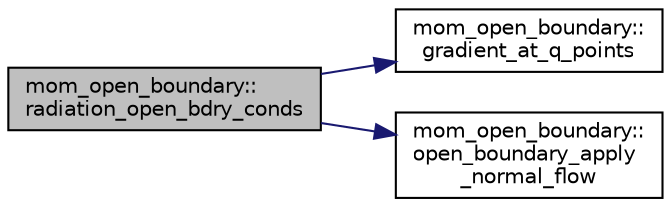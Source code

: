 digraph "mom_open_boundary::radiation_open_bdry_conds"
{
 // INTERACTIVE_SVG=YES
 // LATEX_PDF_SIZE
  edge [fontname="Helvetica",fontsize="10",labelfontname="Helvetica",labelfontsize="10"];
  node [fontname="Helvetica",fontsize="10",shape=record];
  rankdir="LR";
  Node1 [label="mom_open_boundary::\lradiation_open_bdry_conds",height=0.2,width=0.4,color="black", fillcolor="grey75", style="filled", fontcolor="black",tooltip="Apply radiation conditions to 3D u,v at open boundaries."];
  Node1 -> Node2 [color="midnightblue",fontsize="10",style="solid",fontname="Helvetica"];
  Node2 [label="mom_open_boundary::\lgradient_at_q_points",height=0.2,width=0.4,color="black", fillcolor="white", style="filled",URL="$namespacemom__open__boundary.html#a151df14c3b8b1094ddf8f44c86493fd5",tooltip="Calculate the tangential gradient of the normal flow at the boundary q-points."];
  Node1 -> Node3 [color="midnightblue",fontsize="10",style="solid",fontname="Helvetica"];
  Node3 [label="mom_open_boundary::\lopen_boundary_apply\l_normal_flow",height=0.2,width=0.4,color="black", fillcolor="white", style="filled",URL="$namespacemom__open__boundary.html#a11acc9ede6f2b975bfc6b849a2603b46",tooltip="Applies OBC values stored in segments to 3d u,v fields."];
}
